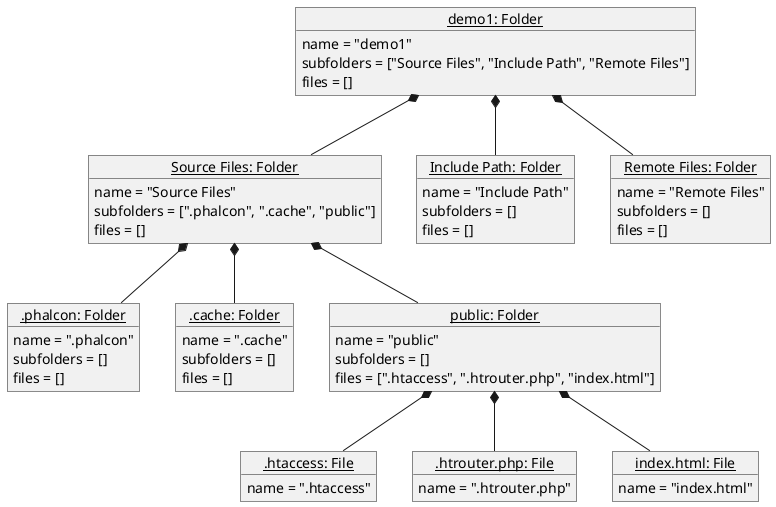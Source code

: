 @startuml

object "<u>demo1: Folder</u>" as demo1
object "<u>Source Files: Folder</u>" as source
object "<u>Include Path: Folder</u>" as include_path
object "<u>Remote Files: Folder</u>" as remote_files
object "<u>.phalcon: Folder</u>" as phalcon
object "<u>.cache: Folder</u>" as cache
object "<u>public: Folder</u>" as public
object "<u>.htaccess: File</u>" as htaccess
object "<u>.htrouter.php: File</u>" as htrouter
object "<u>index.html: File</u>" as index

demo1 *-- source
demo1 *-- include_path
demo1 *-- remote_files
source *-- phalcon
source *-- cache
source *-- public
public *-- htaccess
public *-- htrouter
public *-- index

object demo1 {
    name = "demo1"
    subfolders = ["Source Files", "Include Path", "Remote Files"]
    files = []
}

object source {
    name = "Source Files"
    subfolders = [".phalcon", ".cache", "public"]
    files = []
}

object include_path {
    name = "Include Path"
    subfolders = []
    files = []
}

object remote_files {
    name = "Remote Files"
    subfolders = []
    files = []
}

object phalcon {
    name = ".phalcon"
    subfolders = []
    files = []
}

object cache {
    name = ".cache"
    subfolders = []
    files = []
}

object public {
    name = "public"
    subfolders = []
    files = [".htaccess", ".htrouter.php", "index.html"]
}

object htaccess {
    name = ".htaccess"
}

object htrouter {
    name = ".htrouter.php"
}

object index {
    name = "index.html"
}

@enduml

